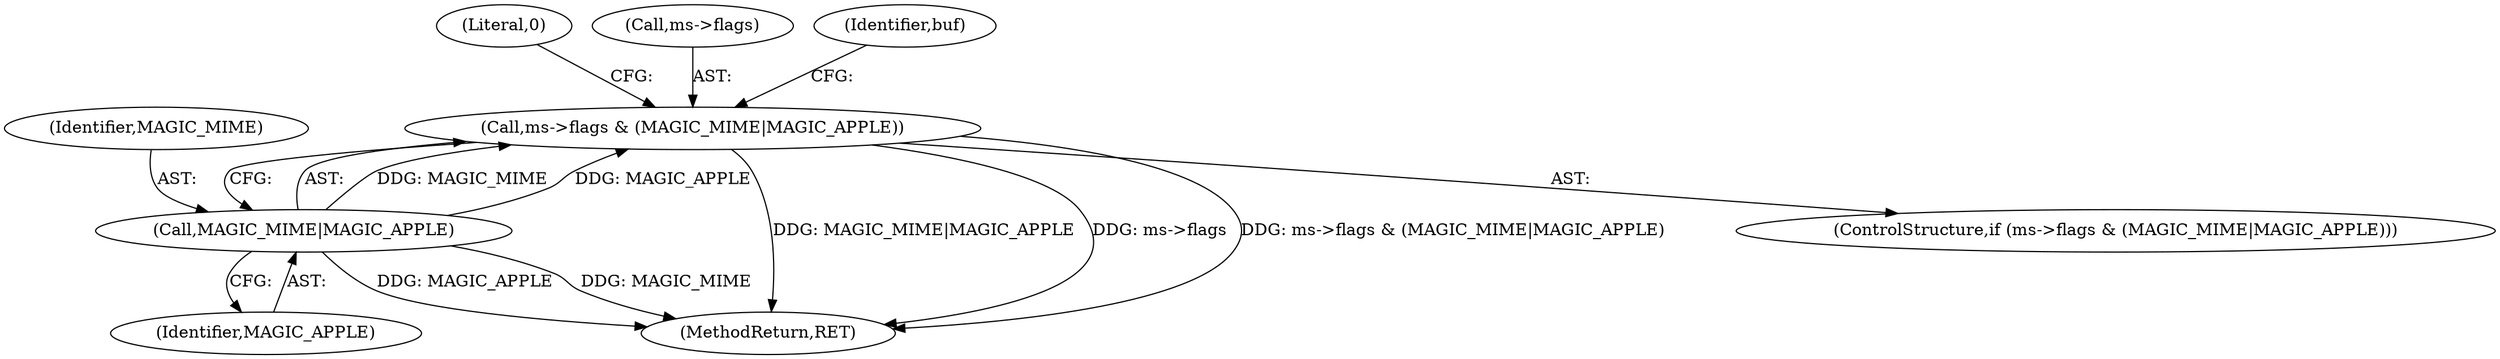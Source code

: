 digraph "0_file_ce90e05774dd77d86cfc8dfa6da57b32816841c4_6@pointer" {
"1000124" [label="(Call,ms->flags & (MAGIC_MIME|MAGIC_APPLE))"];
"1000128" [label="(Call,MAGIC_MIME|MAGIC_APPLE)"];
"1000130" [label="(Identifier,MAGIC_APPLE)"];
"1000132" [label="(Literal,0)"];
"1000125" [label="(Call,ms->flags)"];
"1000124" [label="(Call,ms->flags & (MAGIC_MIME|MAGIC_APPLE))"];
"1000247" [label="(MethodReturn,RET)"];
"1000128" [label="(Call,MAGIC_MIME|MAGIC_APPLE)"];
"1000137" [label="(Identifier,buf)"];
"1000129" [label="(Identifier,MAGIC_MIME)"];
"1000123" [label="(ControlStructure,if (ms->flags & (MAGIC_MIME|MAGIC_APPLE)))"];
"1000124" -> "1000123"  [label="AST: "];
"1000124" -> "1000128"  [label="CFG: "];
"1000125" -> "1000124"  [label="AST: "];
"1000128" -> "1000124"  [label="AST: "];
"1000132" -> "1000124"  [label="CFG: "];
"1000137" -> "1000124"  [label="CFG: "];
"1000124" -> "1000247"  [label="DDG: MAGIC_MIME|MAGIC_APPLE"];
"1000124" -> "1000247"  [label="DDG: ms->flags"];
"1000124" -> "1000247"  [label="DDG: ms->flags & (MAGIC_MIME|MAGIC_APPLE)"];
"1000128" -> "1000124"  [label="DDG: MAGIC_MIME"];
"1000128" -> "1000124"  [label="DDG: MAGIC_APPLE"];
"1000128" -> "1000130"  [label="CFG: "];
"1000129" -> "1000128"  [label="AST: "];
"1000130" -> "1000128"  [label="AST: "];
"1000128" -> "1000247"  [label="DDG: MAGIC_APPLE"];
"1000128" -> "1000247"  [label="DDG: MAGIC_MIME"];
}
